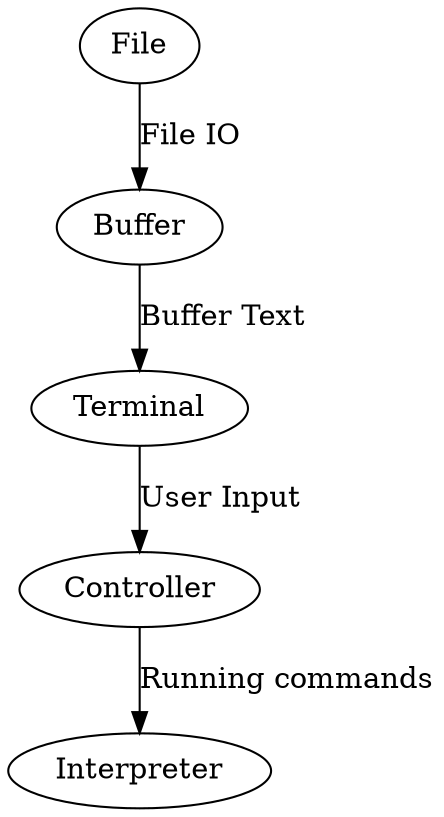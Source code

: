 digraph candc {
    Terminal -> Controller [label="User Input"];
    Controller -> Interpreter [label="Running commands"];
    File -> Buffer [label="File IO"];
    Buffer -> Terminal [label="Buffer Text"];
}